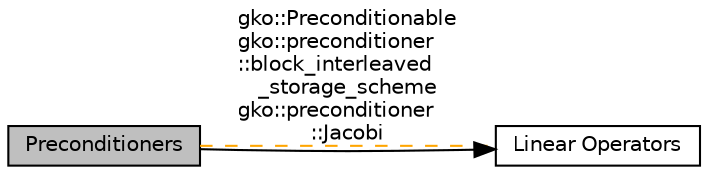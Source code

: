digraph "Preconditioners"
{
  edge [fontname="Helvetica",fontsize="10",labelfontname="Helvetica",labelfontsize="10"];
  node [fontname="Helvetica",fontsize="10",shape=record];
  rankdir=LR;
  Node0 [label="Preconditioners",height=0.2,width=0.4,color="black", fillcolor="grey75", style="filled", fontcolor="black"];
  Node1 [label="Linear Operators",height=0.2,width=0.4,color="black", fillcolor="white", style="filled",URL="$group__LinOp.html",tooltip="A module dedicated to the implementation and usage of the Linear operators in Ginkgo. "];
  Node1->Node0 [shape=plaintext, dir="back", style="solid"];
  Node0->Node1 [shape=plaintext, label="gko::Preconditionable\ngko::preconditioner\l::block_interleaved\l_storage_scheme\ngko::preconditioner\l::Jacobi", color="orange", dir="none", style="dashed"];
}
